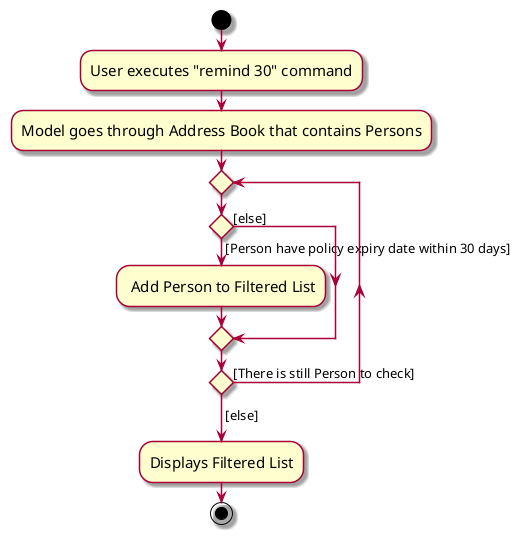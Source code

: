 @startuml
skin rose
skinparam ActivityFontSize 15
skinparam ArrowFontSize 13
start
:User executes "remind 30" command;
:Model goes through Address Book that contains Persons;

repeat
if () then ([Person have policy expiry date within 30 days])
    : Add Person to Filtered List;

else ([else])
endif
repeat while () is ([There is still Person to check])
->[else];

:Displays Filtered List;
stop
@enduml
